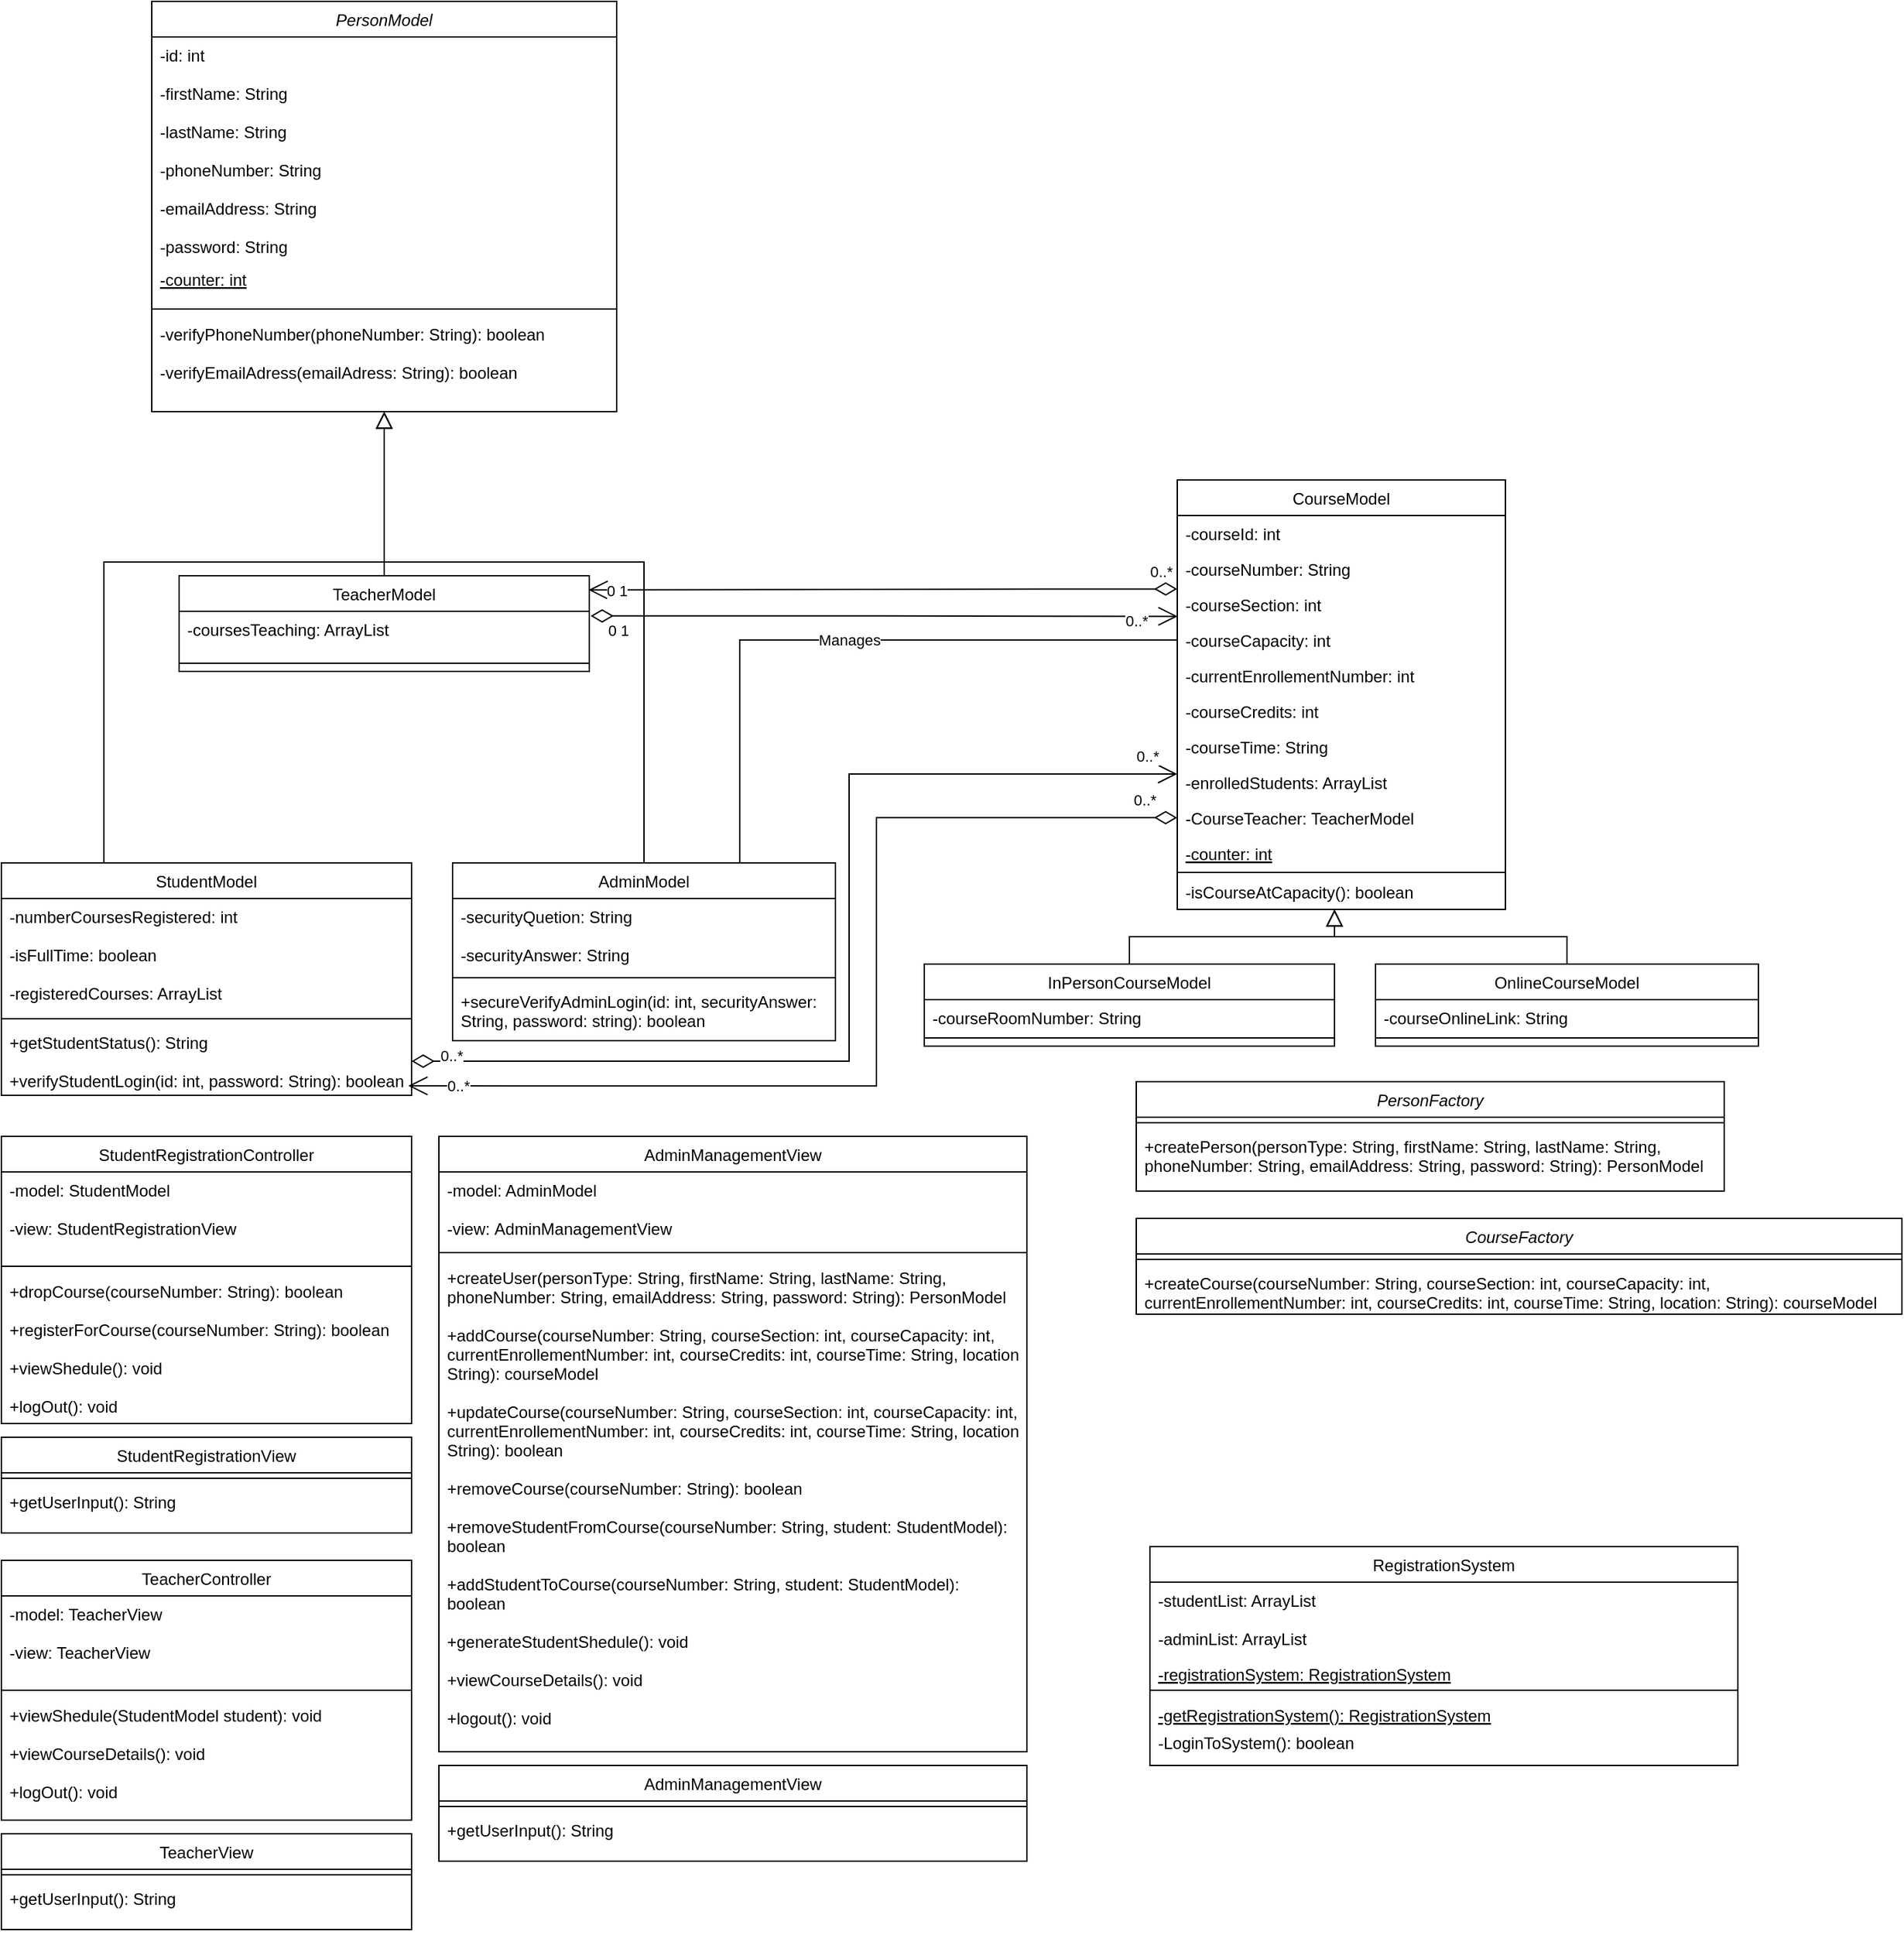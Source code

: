 <mxfile version="24.7.17">
  <diagram name="Page-1" id="AV1rY9RFzfpRp6wR7CDM">
    <mxGraphModel dx="977" dy="1610" grid="1" gridSize="10" guides="1" tooltips="1" connect="1" arrows="1" fold="1" page="1" pageScale="1" pageWidth="850" pageHeight="1100" math="0" shadow="0">
      <root>
        <mxCell id="0" />
        <mxCell id="1" parent="0" />
        <mxCell id="auQ8-V6W8S5OiWIIbXfw-1" value="PersonModel" style="swimlane;fontStyle=2;align=center;verticalAlign=top;childLayout=stackLayout;horizontal=1;startSize=26;horizontalStack=0;resizeParent=1;resizeLast=0;collapsible=1;marginBottom=0;rounded=0;shadow=0;strokeWidth=1;" parent="1" vertex="1">
          <mxGeometry x="110" y="-270" width="340" height="300" as="geometry">
            <mxRectangle x="230" y="140" width="160" height="26" as="alternateBounds" />
          </mxGeometry>
        </mxCell>
        <mxCell id="auQ8-V6W8S5OiWIIbXfw-2" value="-id: int&#xa;&#xa;-firstName: String&#xa;&#xa;-lastName: String&#xa;&#xa;-phoneNumber: String&#xa;&#xa;-emailAddress: String&#xa;&#xa;-password: String" style="text;align=left;verticalAlign=top;spacingLeft=4;spacingRight=4;overflow=hidden;rotatable=0;points=[[0,0.5],[1,0.5]];portConstraint=eastwest;spacingBottom=5;fontStyle=0" parent="auQ8-V6W8S5OiWIIbXfw-1" vertex="1">
          <mxGeometry y="26" width="340" height="164" as="geometry" />
        </mxCell>
        <mxCell id="auQ8-V6W8S5OiWIIbXfw-3" value="-counter: int&#xa;" style="text;align=left;verticalAlign=top;spacingLeft=4;spacingRight=4;overflow=hidden;rotatable=0;points=[[0,0.5],[1,0.5]];portConstraint=eastwest;spacingBottom=5;fontStyle=4" parent="auQ8-V6W8S5OiWIIbXfw-1" vertex="1">
          <mxGeometry y="190" width="340" height="30" as="geometry" />
        </mxCell>
        <mxCell id="auQ8-V6W8S5OiWIIbXfw-4" value="" style="line;html=1;strokeWidth=1;align=left;verticalAlign=middle;spacingTop=-1;spacingLeft=3;spacingRight=3;rotatable=0;labelPosition=right;points=[];portConstraint=eastwest;" parent="auQ8-V6W8S5OiWIIbXfw-1" vertex="1">
          <mxGeometry y="220" width="340" height="10" as="geometry" />
        </mxCell>
        <mxCell id="auQ8-V6W8S5OiWIIbXfw-5" value="-verifyPhoneNumber(phoneNumber: String): boolean&#xa;&#xa;-verifyEmailAdress(emailAdress: String): boolean" style="text;align=left;verticalAlign=top;spacingLeft=4;spacingRight=4;overflow=hidden;rotatable=0;points=[[0,0.5],[1,0.5]];portConstraint=eastwest;spacingBottom=5;fontStyle=0" parent="auQ8-V6W8S5OiWIIbXfw-1" vertex="1">
          <mxGeometry y="230" width="340" height="50" as="geometry" />
        </mxCell>
        <mxCell id="auQ8-V6W8S5OiWIIbXfw-6" value="StudentModel" style="swimlane;fontStyle=0;align=center;verticalAlign=top;childLayout=stackLayout;horizontal=1;startSize=26;horizontalStack=0;resizeParent=1;resizeLast=0;collapsible=1;marginBottom=0;rounded=0;shadow=0;strokeWidth=1;" parent="1" vertex="1">
          <mxGeometry y="360" width="300" height="170" as="geometry">
            <mxRectangle x="130" y="380" width="160" height="26" as="alternateBounds" />
          </mxGeometry>
        </mxCell>
        <mxCell id="auQ8-V6W8S5OiWIIbXfw-7" value="-numberCoursesRegistered: int&#xa;&#xa;-isFullTime: boolean&#xa;&#xa;-registeredCourses: ArrayList" style="text;align=left;verticalAlign=top;spacingLeft=4;spacingRight=4;overflow=hidden;rotatable=0;points=[[0,0.5],[1,0.5]];portConstraint=eastwest;" parent="auQ8-V6W8S5OiWIIbXfw-6" vertex="1">
          <mxGeometry y="26" width="300" height="84" as="geometry" />
        </mxCell>
        <mxCell id="auQ8-V6W8S5OiWIIbXfw-8" value="" style="line;html=1;strokeWidth=1;align=left;verticalAlign=middle;spacingTop=-1;spacingLeft=3;spacingRight=3;rotatable=0;labelPosition=right;points=[];portConstraint=eastwest;" parent="auQ8-V6W8S5OiWIIbXfw-6" vertex="1">
          <mxGeometry y="110" width="300" height="8" as="geometry" />
        </mxCell>
        <mxCell id="auQ8-V6W8S5OiWIIbXfw-9" value="+getStudentStatus(): String&#xa;&#xa;+verifyStudentLogin(id: int, password: String): boolean" style="text;align=left;verticalAlign=top;spacingLeft=4;spacingRight=4;overflow=hidden;rotatable=0;points=[[0,0.5],[1,0.5]];portConstraint=eastwest;fontStyle=0" parent="auQ8-V6W8S5OiWIIbXfw-6" vertex="1">
          <mxGeometry y="118" width="300" height="52" as="geometry" />
        </mxCell>
        <mxCell id="auQ8-V6W8S5OiWIIbXfw-10" value="" style="endArrow=block;endSize=10;endFill=0;shadow=0;strokeWidth=1;rounded=0;curved=0;edgeStyle=elbowEdgeStyle;elbow=vertical;exitX=0.25;exitY=0;exitDx=0;exitDy=0;" parent="1" source="auQ8-V6W8S5OiWIIbXfw-6" target="auQ8-V6W8S5OiWIIbXfw-1" edge="1">
          <mxGeometry width="160" relative="1" as="geometry">
            <mxPoint x="200" y="203" as="sourcePoint" />
            <mxPoint x="200" y="203" as="targetPoint" />
            <Array as="points">
              <mxPoint x="280" y="140" />
            </Array>
          </mxGeometry>
        </mxCell>
        <mxCell id="auQ8-V6W8S5OiWIIbXfw-11" value="AdminModel" style="swimlane;fontStyle=0;align=center;verticalAlign=top;childLayout=stackLayout;horizontal=1;startSize=26;horizontalStack=0;resizeParent=1;resizeLast=0;collapsible=1;marginBottom=0;rounded=0;shadow=0;strokeWidth=1;" parent="1" vertex="1">
          <mxGeometry x="330" y="360" width="280" height="130" as="geometry">
            <mxRectangle x="340" y="380" width="170" height="26" as="alternateBounds" />
          </mxGeometry>
        </mxCell>
        <mxCell id="auQ8-V6W8S5OiWIIbXfw-12" value="-securityQuetion: String&#xa;&#xa;-securityAnswer: String" style="text;align=left;verticalAlign=top;spacingLeft=4;spacingRight=4;overflow=hidden;rotatable=0;points=[[0,0.5],[1,0.5]];portConstraint=eastwest;" parent="auQ8-V6W8S5OiWIIbXfw-11" vertex="1">
          <mxGeometry y="26" width="280" height="54" as="geometry" />
        </mxCell>
        <mxCell id="auQ8-V6W8S5OiWIIbXfw-13" value="" style="line;html=1;strokeWidth=1;align=left;verticalAlign=middle;spacingTop=-1;spacingLeft=3;spacingRight=3;rotatable=0;labelPosition=right;points=[];portConstraint=eastwest;" parent="auQ8-V6W8S5OiWIIbXfw-11" vertex="1">
          <mxGeometry y="80" width="280" height="8" as="geometry" />
        </mxCell>
        <mxCell id="auQ8-V6W8S5OiWIIbXfw-14" value="+secureVerifyAdminLogin(id: int, securityAnswer:&#xa;String, password: string): boolean&#xa;" style="text;align=left;verticalAlign=top;spacingLeft=4;spacingRight=4;overflow=hidden;rotatable=0;points=[[0,0.5],[1,0.5]];portConstraint=eastwest;" parent="auQ8-V6W8S5OiWIIbXfw-11" vertex="1">
          <mxGeometry y="88" width="280" height="42" as="geometry" />
        </mxCell>
        <mxCell id="auQ8-V6W8S5OiWIIbXfw-15" value="" style="endArrow=block;endSize=10;endFill=0;shadow=0;strokeWidth=1;rounded=0;curved=0;edgeStyle=elbowEdgeStyle;elbow=vertical;" parent="1" source="auQ8-V6W8S5OiWIIbXfw-11" target="auQ8-V6W8S5OiWIIbXfw-1" edge="1">
          <mxGeometry width="160" relative="1" as="geometry">
            <mxPoint x="210" y="373" as="sourcePoint" />
            <mxPoint x="310" y="271" as="targetPoint" />
            <Array as="points">
              <mxPoint x="280" y="140" />
            </Array>
          </mxGeometry>
        </mxCell>
        <mxCell id="auQ8-V6W8S5OiWIIbXfw-16" value="CourseModel" style="swimlane;fontStyle=0;align=center;verticalAlign=top;childLayout=stackLayout;horizontal=1;startSize=26;horizontalStack=0;resizeParent=1;resizeLast=0;collapsible=1;marginBottom=0;rounded=0;shadow=0;strokeWidth=1;" parent="1" vertex="1">
          <mxGeometry x="860" y="80" width="240" height="314" as="geometry">
            <mxRectangle x="550" y="140" width="160" height="26" as="alternateBounds" />
          </mxGeometry>
        </mxCell>
        <mxCell id="auQ8-V6W8S5OiWIIbXfw-17" value="-courseId: int" style="text;align=left;verticalAlign=top;spacingLeft=4;spacingRight=4;overflow=hidden;rotatable=0;points=[[0,0.5],[1,0.5]];portConstraint=eastwest;" parent="auQ8-V6W8S5OiWIIbXfw-16" vertex="1">
          <mxGeometry y="26" width="240" height="26" as="geometry" />
        </mxCell>
        <mxCell id="auQ8-V6W8S5OiWIIbXfw-18" value="-courseNumber: String" style="text;align=left;verticalAlign=top;spacingLeft=4;spacingRight=4;overflow=hidden;rotatable=0;points=[[0,0.5],[1,0.5]];portConstraint=eastwest;" parent="auQ8-V6W8S5OiWIIbXfw-16" vertex="1">
          <mxGeometry y="52" width="240" height="26" as="geometry" />
        </mxCell>
        <mxCell id="auQ8-V6W8S5OiWIIbXfw-19" value="-courseSection: int" style="text;align=left;verticalAlign=top;spacingLeft=4;spacingRight=4;overflow=hidden;rotatable=0;points=[[0,0.5],[1,0.5]];portConstraint=eastwest;rounded=0;shadow=0;html=0;" parent="auQ8-V6W8S5OiWIIbXfw-16" vertex="1">
          <mxGeometry y="78" width="240" height="26" as="geometry" />
        </mxCell>
        <mxCell id="auQ8-V6W8S5OiWIIbXfw-20" value="-courseCapacity: int" style="text;align=left;verticalAlign=top;spacingLeft=4;spacingRight=4;overflow=hidden;rotatable=0;points=[[0,0.5],[1,0.5]];portConstraint=eastwest;rounded=0;shadow=0;html=0;" parent="auQ8-V6W8S5OiWIIbXfw-16" vertex="1">
          <mxGeometry y="104" width="240" height="26" as="geometry" />
        </mxCell>
        <mxCell id="auQ8-V6W8S5OiWIIbXfw-21" value="-currentEnrollementNumber: int" style="text;align=left;verticalAlign=top;spacingLeft=4;spacingRight=4;overflow=hidden;rotatable=0;points=[[0,0.5],[1,0.5]];portConstraint=eastwest;rounded=0;shadow=0;html=0;" parent="auQ8-V6W8S5OiWIIbXfw-16" vertex="1">
          <mxGeometry y="130" width="240" height="26" as="geometry" />
        </mxCell>
        <mxCell id="auQ8-V6W8S5OiWIIbXfw-22" value="-courseCredits: int" style="text;align=left;verticalAlign=top;spacingLeft=4;spacingRight=4;overflow=hidden;rotatable=0;points=[[0,0.5],[1,0.5]];portConstraint=eastwest;rounded=0;shadow=0;html=0;" parent="auQ8-V6W8S5OiWIIbXfw-16" vertex="1">
          <mxGeometry y="156" width="240" height="26" as="geometry" />
        </mxCell>
        <mxCell id="auQ8-V6W8S5OiWIIbXfw-23" value="-courseTime: String" style="text;align=left;verticalAlign=top;spacingLeft=4;spacingRight=4;overflow=hidden;rotatable=0;points=[[0,0.5],[1,0.5]];portConstraint=eastwest;rounded=0;shadow=0;html=0;" parent="auQ8-V6W8S5OiWIIbXfw-16" vertex="1">
          <mxGeometry y="182" width="240" height="26" as="geometry" />
        </mxCell>
        <mxCell id="auQ8-V6W8S5OiWIIbXfw-24" value="-enrolledStudents: ArrayList" style="text;align=left;verticalAlign=top;spacingLeft=4;spacingRight=4;overflow=hidden;rotatable=0;points=[[0,0.5],[1,0.5]];portConstraint=eastwest;" parent="auQ8-V6W8S5OiWIIbXfw-16" vertex="1">
          <mxGeometry y="208" width="240" height="26" as="geometry" />
        </mxCell>
        <mxCell id="4PfW6x3Z11H3QNE-zFUK-16" value="-CourseTeacher: TeacherModel" style="text;align=left;verticalAlign=top;spacingLeft=4;spacingRight=4;overflow=hidden;rotatable=0;points=[[0,0.5],[1,0.5]];portConstraint=eastwest;" vertex="1" parent="auQ8-V6W8S5OiWIIbXfw-16">
          <mxGeometry y="234" width="240" height="26" as="geometry" />
        </mxCell>
        <mxCell id="auQ8-V6W8S5OiWIIbXfw-25" value="-counter: int" style="text;align=left;verticalAlign=top;spacingLeft=4;spacingRight=4;overflow=hidden;rotatable=0;points=[[0,0.5],[1,0.5]];portConstraint=eastwest;rounded=0;shadow=0;html=0;fontStyle=4" parent="auQ8-V6W8S5OiWIIbXfw-16" vertex="1">
          <mxGeometry y="260" width="240" height="26" as="geometry" />
        </mxCell>
        <mxCell id="auQ8-V6W8S5OiWIIbXfw-26" value="" style="line;html=1;strokeWidth=1;align=left;verticalAlign=middle;spacingTop=-1;spacingLeft=3;spacingRight=3;rotatable=0;labelPosition=right;points=[];portConstraint=eastwest;" parent="auQ8-V6W8S5OiWIIbXfw-16" vertex="1">
          <mxGeometry y="286" width="240" height="2" as="geometry" />
        </mxCell>
        <mxCell id="auQ8-V6W8S5OiWIIbXfw-27" value="-isCourseAtCapacity(): boolean" style="text;align=left;verticalAlign=top;spacingLeft=4;spacingRight=4;overflow=hidden;rotatable=0;points=[[0,0.5],[1,0.5]];portConstraint=eastwest;" parent="auQ8-V6W8S5OiWIIbXfw-16" vertex="1">
          <mxGeometry y="288" width="240" height="26" as="geometry" />
        </mxCell>
        <mxCell id="auQ8-V6W8S5OiWIIbXfw-28" value="PersonFactory" style="swimlane;fontStyle=2;align=center;verticalAlign=top;childLayout=stackLayout;horizontal=1;startSize=26;horizontalStack=0;resizeParent=1;resizeLast=0;collapsible=1;marginBottom=0;rounded=0;shadow=0;strokeWidth=1;" parent="1" vertex="1">
          <mxGeometry x="830" y="520" width="430" height="80" as="geometry">
            <mxRectangle x="230" y="140" width="160" height="26" as="alternateBounds" />
          </mxGeometry>
        </mxCell>
        <mxCell id="auQ8-V6W8S5OiWIIbXfw-29" value="" style="line;html=1;strokeWidth=1;align=left;verticalAlign=middle;spacingTop=-1;spacingLeft=3;spacingRight=3;rotatable=0;labelPosition=right;points=[];portConstraint=eastwest;" parent="auQ8-V6W8S5OiWIIbXfw-28" vertex="1">
          <mxGeometry y="26" width="430" height="8" as="geometry" />
        </mxCell>
        <mxCell id="auQ8-V6W8S5OiWIIbXfw-30" value="+createPerson(personType: String, firstName: String, lastName: String, &#xa;phoneNumber: String, emailAddress: String, password: String): PersonModel" style="text;align=left;verticalAlign=top;spacingLeft=4;spacingRight=4;overflow=hidden;rotatable=0;points=[[0,0.5],[1,0.5]];portConstraint=eastwest;" parent="auQ8-V6W8S5OiWIIbXfw-28" vertex="1">
          <mxGeometry y="34" width="430" height="46" as="geometry" />
        </mxCell>
        <mxCell id="auQ8-V6W8S5OiWIIbXfw-31" value="CourseFactory" style="swimlane;fontStyle=2;align=center;verticalAlign=top;childLayout=stackLayout;horizontal=1;startSize=26;horizontalStack=0;resizeParent=1;resizeLast=0;collapsible=1;marginBottom=0;rounded=0;shadow=0;strokeWidth=1;" parent="1" vertex="1">
          <mxGeometry x="830" y="620" width="560" height="70" as="geometry">
            <mxRectangle x="230" y="140" width="160" height="26" as="alternateBounds" />
          </mxGeometry>
        </mxCell>
        <mxCell id="auQ8-V6W8S5OiWIIbXfw-32" value="" style="line;html=1;strokeWidth=1;align=left;verticalAlign=middle;spacingTop=-1;spacingLeft=3;spacingRight=3;rotatable=0;labelPosition=right;points=[];portConstraint=eastwest;" parent="auQ8-V6W8S5OiWIIbXfw-31" vertex="1">
          <mxGeometry y="26" width="560" height="8" as="geometry" />
        </mxCell>
        <mxCell id="auQ8-V6W8S5OiWIIbXfw-33" value="+createCourse(courseNumber: String, courseSection: int, courseCapacity: int, &#xa;currentEnrollementNumber: int, courseCredits: int, courseTime: String, location: String): courseModel" style="text;align=left;verticalAlign=top;spacingLeft=4;spacingRight=4;overflow=hidden;rotatable=0;points=[[0,0.5],[1,0.5]];portConstraint=eastwest;" parent="auQ8-V6W8S5OiWIIbXfw-31" vertex="1">
          <mxGeometry y="34" width="560" height="36" as="geometry" />
        </mxCell>
        <mxCell id="auQ8-V6W8S5OiWIIbXfw-34" value="InPersonCourseModel" style="swimlane;fontStyle=0;align=center;verticalAlign=top;childLayout=stackLayout;horizontal=1;startSize=26;horizontalStack=0;resizeParent=1;resizeLast=0;collapsible=1;marginBottom=0;rounded=0;shadow=0;strokeWidth=1;" parent="1" vertex="1">
          <mxGeometry x="675" y="434" width="300" height="60" as="geometry">
            <mxRectangle x="130" y="380" width="160" height="26" as="alternateBounds" />
          </mxGeometry>
        </mxCell>
        <mxCell id="auQ8-V6W8S5OiWIIbXfw-35" value="-courseRoomNumber: String&#xa;" style="text;align=left;verticalAlign=top;spacingLeft=4;spacingRight=4;overflow=hidden;rotatable=0;points=[[0,0.5],[1,0.5]];portConstraint=eastwest;" parent="auQ8-V6W8S5OiWIIbXfw-34" vertex="1">
          <mxGeometry y="26" width="300" height="24" as="geometry" />
        </mxCell>
        <mxCell id="auQ8-V6W8S5OiWIIbXfw-36" value="" style="line;html=1;strokeWidth=1;align=left;verticalAlign=middle;spacingTop=-1;spacingLeft=3;spacingRight=3;rotatable=0;labelPosition=right;points=[];portConstraint=eastwest;" parent="auQ8-V6W8S5OiWIIbXfw-34" vertex="1">
          <mxGeometry y="50" width="300" height="8" as="geometry" />
        </mxCell>
        <mxCell id="auQ8-V6W8S5OiWIIbXfw-37" value="" style="endArrow=block;endSize=10;endFill=0;shadow=0;strokeWidth=1;rounded=0;curved=0;edgeStyle=elbowEdgeStyle;elbow=vertical;" parent="1" source="auQ8-V6W8S5OiWIIbXfw-34" edge="1">
          <mxGeometry width="160" relative="1" as="geometry">
            <mxPoint x="875" y="277" as="sourcePoint" />
            <mxPoint x="975" y="394" as="targetPoint" />
          </mxGeometry>
        </mxCell>
        <mxCell id="auQ8-V6W8S5OiWIIbXfw-38" value="OnlineCourseModel" style="swimlane;fontStyle=0;align=center;verticalAlign=top;childLayout=stackLayout;horizontal=1;startSize=26;horizontalStack=0;resizeParent=1;resizeLast=0;collapsible=1;marginBottom=0;rounded=0;shadow=0;strokeWidth=1;" parent="1" vertex="1">
          <mxGeometry x="1005" y="434" width="280" height="60" as="geometry">
            <mxRectangle x="340" y="380" width="170" height="26" as="alternateBounds" />
          </mxGeometry>
        </mxCell>
        <mxCell id="auQ8-V6W8S5OiWIIbXfw-39" value="-courseOnlineLink: String&#xa;" style="text;align=left;verticalAlign=top;spacingLeft=4;spacingRight=4;overflow=hidden;rotatable=0;points=[[0,0.5],[1,0.5]];portConstraint=eastwest;" parent="auQ8-V6W8S5OiWIIbXfw-38" vertex="1">
          <mxGeometry y="26" width="280" height="24" as="geometry" />
        </mxCell>
        <mxCell id="auQ8-V6W8S5OiWIIbXfw-40" value="" style="line;html=1;strokeWidth=1;align=left;verticalAlign=middle;spacingTop=-1;spacingLeft=3;spacingRight=3;rotatable=0;labelPosition=right;points=[];portConstraint=eastwest;" parent="auQ8-V6W8S5OiWIIbXfw-38" vertex="1">
          <mxGeometry y="50" width="280" height="8" as="geometry" />
        </mxCell>
        <mxCell id="auQ8-V6W8S5OiWIIbXfw-41" value="&#xa;" style="text;align=left;verticalAlign=top;spacingLeft=4;spacingRight=4;overflow=hidden;rotatable=0;points=[[0,0.5],[1,0.5]];portConstraint=eastwest;" parent="auQ8-V6W8S5OiWIIbXfw-38" vertex="1">
          <mxGeometry y="58" width="280" height="2" as="geometry" />
        </mxCell>
        <mxCell id="auQ8-V6W8S5OiWIIbXfw-42" value="" style="endArrow=block;endSize=10;endFill=0;shadow=0;strokeWidth=1;rounded=0;curved=0;edgeStyle=elbowEdgeStyle;elbow=vertical;" parent="1" source="auQ8-V6W8S5OiWIIbXfw-38" edge="1">
          <mxGeometry width="160" relative="1" as="geometry">
            <mxPoint x="885" y="447" as="sourcePoint" />
            <mxPoint x="975" y="394" as="targetPoint" />
          </mxGeometry>
        </mxCell>
        <mxCell id="auQ8-V6W8S5OiWIIbXfw-43" value="" style="endArrow=none;html=1;edgeStyle=orthogonalEdgeStyle;rounded=0;entryX=0;entryY=0.5;entryDx=0;entryDy=0;exitX=0.75;exitY=0;exitDx=0;exitDy=0;" parent="1" source="auQ8-V6W8S5OiWIIbXfw-11" target="auQ8-V6W8S5OiWIIbXfw-20" edge="1">
          <mxGeometry relative="1" as="geometry">
            <mxPoint x="610" y="370" as="sourcePoint" />
            <mxPoint x="770" y="370" as="targetPoint" />
          </mxGeometry>
        </mxCell>
        <mxCell id="auQ8-V6W8S5OiWIIbXfw-44" value="Manages" style="edgeLabel;html=1;align=center;verticalAlign=middle;resizable=0;points=[];" parent="auQ8-V6W8S5OiWIIbXfw-43" vertex="1" connectable="0">
          <mxGeometry x="0.075" relative="1" as="geometry">
            <mxPoint x="-17" as="offset" />
          </mxGeometry>
        </mxCell>
        <mxCell id="auQ8-V6W8S5OiWIIbXfw-45" value="StudentRegistrationView" style="swimlane;fontStyle=0;align=center;verticalAlign=top;childLayout=stackLayout;horizontal=1;startSize=26;horizontalStack=0;resizeParent=1;resizeLast=0;collapsible=1;marginBottom=0;rounded=0;shadow=0;strokeWidth=1;" parent="1" vertex="1">
          <mxGeometry y="780" width="300" height="70" as="geometry">
            <mxRectangle x="130" y="380" width="160" height="26" as="alternateBounds" />
          </mxGeometry>
        </mxCell>
        <mxCell id="auQ8-V6W8S5OiWIIbXfw-46" value="" style="line;html=1;strokeWidth=1;align=left;verticalAlign=middle;spacingTop=-1;spacingLeft=3;spacingRight=3;rotatable=0;labelPosition=right;points=[];portConstraint=eastwest;" parent="auQ8-V6W8S5OiWIIbXfw-45" vertex="1">
          <mxGeometry y="26" width="300" height="8" as="geometry" />
        </mxCell>
        <mxCell id="auQ8-V6W8S5OiWIIbXfw-47" value="+getUserInput(): String" style="text;align=left;verticalAlign=top;spacingLeft=4;spacingRight=4;overflow=hidden;rotatable=0;points=[[0,0.5],[1,0.5]];portConstraint=eastwest;fontStyle=0" parent="auQ8-V6W8S5OiWIIbXfw-45" vertex="1">
          <mxGeometry y="34" width="300" height="36" as="geometry" />
        </mxCell>
        <mxCell id="auQ8-V6W8S5OiWIIbXfw-48" value="StudentRegistrationController" style="swimlane;fontStyle=0;align=center;verticalAlign=top;childLayout=stackLayout;horizontal=1;startSize=26;horizontalStack=0;resizeParent=1;resizeLast=0;collapsible=1;marginBottom=0;rounded=0;shadow=0;strokeWidth=1;" parent="1" vertex="1">
          <mxGeometry y="560" width="300" height="210" as="geometry">
            <mxRectangle x="130" y="380" width="160" height="26" as="alternateBounds" />
          </mxGeometry>
        </mxCell>
        <mxCell id="auQ8-V6W8S5OiWIIbXfw-49" value="-model: StudentModel&#xa;&#xa;-view: StudentRegistrationView" style="text;align=left;verticalAlign=top;spacingLeft=4;spacingRight=4;overflow=hidden;rotatable=0;points=[[0,0.5],[1,0.5]];portConstraint=eastwest;fontStyle=0" parent="auQ8-V6W8S5OiWIIbXfw-48" vertex="1">
          <mxGeometry y="26" width="300" height="64" as="geometry" />
        </mxCell>
        <mxCell id="auQ8-V6W8S5OiWIIbXfw-50" value="" style="line;html=1;strokeWidth=1;align=left;verticalAlign=middle;spacingTop=-1;spacingLeft=3;spacingRight=3;rotatable=0;labelPosition=right;points=[];portConstraint=eastwest;" parent="auQ8-V6W8S5OiWIIbXfw-48" vertex="1">
          <mxGeometry y="90" width="300" height="10" as="geometry" />
        </mxCell>
        <mxCell id="auQ8-V6W8S5OiWIIbXfw-51" value="+dropCourse(courseNumber: String): boolean&#xa;&#xa;+registerForCourse(courseNumber: String): boolean&#xa;&#xa;+viewShedule(): void&#xa;&#xa;+logOut(): void" style="text;align=left;verticalAlign=top;spacingLeft=4;spacingRight=4;overflow=hidden;rotatable=0;points=[[0,0.5],[1,0.5]];portConstraint=eastwest;fontStyle=0" parent="auQ8-V6W8S5OiWIIbXfw-48" vertex="1">
          <mxGeometry y="100" width="300" height="110" as="geometry" />
        </mxCell>
        <mxCell id="auQ8-V6W8S5OiWIIbXfw-52" value="AdminManagementView" style="swimlane;fontStyle=0;align=center;verticalAlign=top;childLayout=stackLayout;horizontal=1;startSize=26;horizontalStack=0;resizeParent=1;resizeLast=0;collapsible=1;marginBottom=0;rounded=0;shadow=0;strokeWidth=1;" parent="1" vertex="1">
          <mxGeometry x="320" y="1020" width="430" height="70" as="geometry">
            <mxRectangle x="130" y="380" width="160" height="26" as="alternateBounds" />
          </mxGeometry>
        </mxCell>
        <mxCell id="auQ8-V6W8S5OiWIIbXfw-53" value="" style="line;html=1;strokeWidth=1;align=left;verticalAlign=middle;spacingTop=-1;spacingLeft=3;spacingRight=3;rotatable=0;labelPosition=right;points=[];portConstraint=eastwest;" parent="auQ8-V6W8S5OiWIIbXfw-52" vertex="1">
          <mxGeometry y="26" width="430" height="8" as="geometry" />
        </mxCell>
        <mxCell id="auQ8-V6W8S5OiWIIbXfw-54" value="+getUserInput(): String" style="text;align=left;verticalAlign=top;spacingLeft=4;spacingRight=4;overflow=hidden;rotatable=0;points=[[0,0.5],[1,0.5]];portConstraint=eastwest;fontStyle=0" parent="auQ8-V6W8S5OiWIIbXfw-52" vertex="1">
          <mxGeometry y="34" width="430" height="36" as="geometry" />
        </mxCell>
        <mxCell id="auQ8-V6W8S5OiWIIbXfw-55" value="AdminManagementView" style="swimlane;fontStyle=0;align=center;verticalAlign=top;childLayout=stackLayout;horizontal=1;startSize=26;horizontalStack=0;resizeParent=1;resizeLast=0;collapsible=1;marginBottom=0;rounded=0;shadow=0;strokeWidth=1;" parent="1" vertex="1">
          <mxGeometry x="320" y="560" width="430" height="450" as="geometry">
            <mxRectangle x="130" y="380" width="160" height="26" as="alternateBounds" />
          </mxGeometry>
        </mxCell>
        <mxCell id="auQ8-V6W8S5OiWIIbXfw-56" value="-model: AdminModel&#xa;&#xa;-view: AdminManagementView" style="text;align=left;verticalAlign=top;spacingLeft=4;spacingRight=4;overflow=hidden;rotatable=0;points=[[0,0.5],[1,0.5]];portConstraint=eastwest;fontStyle=0" parent="auQ8-V6W8S5OiWIIbXfw-55" vertex="1">
          <mxGeometry y="26" width="430" height="54" as="geometry" />
        </mxCell>
        <mxCell id="auQ8-V6W8S5OiWIIbXfw-57" value="" style="line;html=1;strokeWidth=1;align=left;verticalAlign=middle;spacingTop=-1;spacingLeft=3;spacingRight=3;rotatable=0;labelPosition=right;points=[];portConstraint=eastwest;" parent="auQ8-V6W8S5OiWIIbXfw-55" vertex="1">
          <mxGeometry y="80" width="430" height="10" as="geometry" />
        </mxCell>
        <mxCell id="auQ8-V6W8S5OiWIIbXfw-58" value="+createUser(personType: String, firstName: String, lastName: String, &#xa;phoneNumber: String, emailAddress: String, password: String): PersonModel&#xa;&#xa;+addCourse(courseNumber: String, courseSection: int, courseCapacity: int, &#xa;currentEnrollementNumber: int, courseCredits: int, courseTime: String, location: &#xa;String): courseModel&#xa;&#xa;+updateCourse(courseNumber: String, courseSection: int, courseCapacity: int, &#xa;currentEnrollementNumber: int, courseCredits: int, courseTime: String, location: &#xa;String): boolean&#xa;&#xa;+removeCourse(courseNumber: String): boolean&#xa;&#xa;+removeStudentFromCourse(courseNumber: String, student: StudentModel): &#xa;boolean&#xa;&#xa;+addStudentToCourse(courseNumber: String, student: StudentModel): &#xa;boolean&#xa;&#xa;+generateStudentShedule(): void&#xa;&#xa;+viewCourseDetails(): void&#xa;&#xa;+logout(): void&#xa;&#xa;" style="text;align=left;verticalAlign=top;spacingLeft=4;spacingRight=4;overflow=hidden;rotatable=0;points=[[0,0.5],[1,0.5]];portConstraint=eastwest;fontStyle=0" parent="auQ8-V6W8S5OiWIIbXfw-55" vertex="1">
          <mxGeometry y="90" width="430" height="360" as="geometry" />
        </mxCell>
        <mxCell id="auQ8-V6W8S5OiWIIbXfw-59" value="&lt;span style=&quot;color: rgba(0, 0, 0, 0); font-family: monospace; font-size: 0px; background-color: rgb(251, 251, 251);&quot;&gt;%3CmxGraphModel%3E%3Croot%3E%3CmxCell%20id%3D%220%22%2F%3E%3CmxCell%20id%3D%221%22%20parent%3D%220%22%2F%3E%3CmxCell%20id%3D%222%22%20value%3D%220..*%22%20style%3D%22edgeLabel%3Bhtml%3D1%3Balign%3Dcenter%3BverticalAlign%3Dmiddle%3Bresizable%3D0%3Bpoints%3D%5B%5D%3B%22%20vertex%3D%221%22%20connectable%3D%220%22%20parent%3D%221%22%3E%3CmxGeometry%20x%3D%22827.259%22%20y%3D%22260%22%20as%3D%22geometry%22%2F%3E%3C%2FmxCell%3E%3C%2Froot%3E%3C%2FmxGraphModel%3E&lt;/span&gt;" style="endArrow=open;html=1;endSize=12;startArrow=diamondThin;startSize=14;startFill=0;edgeStyle=orthogonalEdgeStyle;align=left;verticalAlign=bottom;rounded=0;" parent="1" edge="1">
          <mxGeometry x="-1" y="3" relative="1" as="geometry">
            <mxPoint x="300" y="505" as="sourcePoint" />
            <mxPoint x="860" y="295" as="targetPoint" />
            <Array as="points">
              <mxPoint x="620" y="505" />
              <mxPoint x="620" y="295" />
              <mxPoint x="860" y="295" />
            </Array>
          </mxGeometry>
        </mxCell>
        <mxCell id="auQ8-V6W8S5OiWIIbXfw-60" value="0..*" style="edgeLabel;html=1;align=center;verticalAlign=middle;resizable=0;points=[];" parent="auQ8-V6W8S5OiWIIbXfw-59" vertex="1" connectable="0">
          <mxGeometry x="0.947" relative="1" as="geometry">
            <mxPoint x="-2" y="-13" as="offset" />
          </mxGeometry>
        </mxCell>
        <mxCell id="auQ8-V6W8S5OiWIIbXfw-61" value="0..*" style="edgeLabel;html=1;align=center;verticalAlign=middle;resizable=0;points=[];" parent="auQ8-V6W8S5OiWIIbXfw-59" vertex="1" connectable="0">
          <mxGeometry x="-0.926" y="4" relative="1" as="geometry">
            <mxPoint as="offset" />
          </mxGeometry>
        </mxCell>
        <mxCell id="auQ8-V6W8S5OiWIIbXfw-62" value="" style="endArrow=open;html=1;endSize=12;startArrow=diamondThin;startSize=14;startFill=0;edgeStyle=orthogonalEdgeStyle;align=left;verticalAlign=bottom;rounded=0;entryX=0.992;entryY=0.733;entryDx=0;entryDy=0;entryPerimeter=0;" parent="1" edge="1">
          <mxGeometry x="-1" y="3" relative="1" as="geometry">
            <mxPoint x="860" y="326.94" as="sourcePoint" />
            <mxPoint x="297.6" y="523.056" as="targetPoint" />
            <Array as="points">
              <mxPoint x="860" y="326.94" />
              <mxPoint x="640" y="326.94" />
              <mxPoint x="640" y="522.94" />
            </Array>
          </mxGeometry>
        </mxCell>
        <mxCell id="auQ8-V6W8S5OiWIIbXfw-63" value="0..*" style="edgeLabel;html=1;align=center;verticalAlign=middle;resizable=0;points=[];" parent="auQ8-V6W8S5OiWIIbXfw-62" vertex="1" connectable="0">
          <mxGeometry x="-0.932" y="-3" relative="1" as="geometry">
            <mxPoint x="2" y="-10" as="offset" />
          </mxGeometry>
        </mxCell>
        <mxCell id="auQ8-V6W8S5OiWIIbXfw-64" value="0..*" style="edgeLabel;html=1;align=center;verticalAlign=middle;resizable=0;points=[];" parent="auQ8-V6W8S5OiWIIbXfw-62" vertex="1" connectable="0">
          <mxGeometry x="0.905" relative="1" as="geometry">
            <mxPoint as="offset" />
          </mxGeometry>
        </mxCell>
        <mxCell id="auQ8-V6W8S5OiWIIbXfw-65" value="RegistrationSystem" style="swimlane;fontStyle=0;align=center;verticalAlign=top;childLayout=stackLayout;horizontal=1;startSize=26;horizontalStack=0;resizeParent=1;resizeLast=0;collapsible=1;marginBottom=0;rounded=0;shadow=0;strokeWidth=1;" parent="1" vertex="1">
          <mxGeometry x="840" y="860" width="430" height="160" as="geometry">
            <mxRectangle x="130" y="380" width="160" height="26" as="alternateBounds" />
          </mxGeometry>
        </mxCell>
        <mxCell id="auQ8-V6W8S5OiWIIbXfw-66" value="-studentList: ArrayList&#xa;&#xa;-adminList: ArrayList" style="text;align=left;verticalAlign=top;spacingLeft=4;spacingRight=4;overflow=hidden;rotatable=0;points=[[0,0.5],[1,0.5]];portConstraint=eastwest;fontStyle=0" parent="auQ8-V6W8S5OiWIIbXfw-65" vertex="1">
          <mxGeometry y="26" width="430" height="54" as="geometry" />
        </mxCell>
        <mxCell id="auQ8-V6W8S5OiWIIbXfw-67" value="-registrationSystem: RegistrationSystem" style="text;align=left;verticalAlign=top;spacingLeft=4;spacingRight=4;overflow=hidden;rotatable=0;points=[[0,0.5],[1,0.5]];portConstraint=eastwest;fontStyle=4" parent="auQ8-V6W8S5OiWIIbXfw-65" vertex="1">
          <mxGeometry y="80" width="430" height="20" as="geometry" />
        </mxCell>
        <mxCell id="auQ8-V6W8S5OiWIIbXfw-68" value="" style="line;html=1;strokeWidth=1;align=left;verticalAlign=middle;spacingTop=-1;spacingLeft=3;spacingRight=3;rotatable=0;labelPosition=right;points=[];portConstraint=eastwest;" parent="auQ8-V6W8S5OiWIIbXfw-65" vertex="1">
          <mxGeometry y="100" width="430" height="10" as="geometry" />
        </mxCell>
        <mxCell id="auQ8-V6W8S5OiWIIbXfw-69" value="-getRegistrationSystem(): RegistrationSystem" style="text;align=left;verticalAlign=top;spacingLeft=4;spacingRight=4;overflow=hidden;rotatable=0;points=[[0,0.5],[1,0.5]];portConstraint=eastwest;fontStyle=4" parent="auQ8-V6W8S5OiWIIbXfw-65" vertex="1">
          <mxGeometry y="110" width="430" height="20" as="geometry" />
        </mxCell>
        <mxCell id="auQ8-V6W8S5OiWIIbXfw-70" value="-LoginToSystem(): boolean" style="text;align=left;verticalAlign=top;spacingLeft=4;spacingRight=4;overflow=hidden;rotatable=0;points=[[0,0.5],[1,0.5]];portConstraint=eastwest;fontStyle=0" parent="auQ8-V6W8S5OiWIIbXfw-65" vertex="1">
          <mxGeometry y="130" width="430" height="30" as="geometry" />
        </mxCell>
        <mxCell id="4PfW6x3Z11H3QNE-zFUK-1" value="TeacherModel" style="swimlane;fontStyle=0;align=center;verticalAlign=top;childLayout=stackLayout;horizontal=1;startSize=26;horizontalStack=0;resizeParent=1;resizeLast=0;collapsible=1;marginBottom=0;rounded=0;shadow=0;strokeWidth=1;" vertex="1" parent="1">
          <mxGeometry x="130" y="150" width="300" height="70" as="geometry">
            <mxRectangle x="130" y="380" width="160" height="26" as="alternateBounds" />
          </mxGeometry>
        </mxCell>
        <mxCell id="4PfW6x3Z11H3QNE-zFUK-2" value="-coursesTeaching: ArrayList&#xa;" style="text;align=left;verticalAlign=top;spacingLeft=4;spacingRight=4;overflow=hidden;rotatable=0;points=[[0,0.5],[1,0.5]];portConstraint=eastwest;" vertex="1" parent="4PfW6x3Z11H3QNE-zFUK-1">
          <mxGeometry y="26" width="300" height="34" as="geometry" />
        </mxCell>
        <mxCell id="4PfW6x3Z11H3QNE-zFUK-3" value="" style="line;html=1;strokeWidth=1;align=left;verticalAlign=middle;spacingTop=-1;spacingLeft=3;spacingRight=3;rotatable=0;labelPosition=right;points=[];portConstraint=eastwest;" vertex="1" parent="4PfW6x3Z11H3QNE-zFUK-1">
          <mxGeometry y="60" width="300" height="8" as="geometry" />
        </mxCell>
        <mxCell id="4PfW6x3Z11H3QNE-zFUK-5" value="" style="endArrow=none;html=1;rounded=0;exitX=0.5;exitY=0;exitDx=0;exitDy=0;" edge="1" parent="1" source="4PfW6x3Z11H3QNE-zFUK-1">
          <mxGeometry width="50" height="50" relative="1" as="geometry">
            <mxPoint x="460" y="280" as="sourcePoint" />
            <mxPoint x="280" y="80" as="targetPoint" />
          </mxGeometry>
        </mxCell>
        <mxCell id="4PfW6x3Z11H3QNE-zFUK-13" value="" style="endArrow=open;html=1;endSize=12;startArrow=diamondThin;startSize=14;startFill=0;edgeStyle=orthogonalEdgeStyle;align=left;verticalAlign=bottom;rounded=0;entryX=0.998;entryY=0.149;entryDx=0;entryDy=0;entryPerimeter=0;exitX=0;exitY=0.065;exitDx=0;exitDy=0;exitPerimeter=0;" edge="1" parent="1" source="auQ8-V6W8S5OiWIIbXfw-19" target="4PfW6x3Z11H3QNE-zFUK-1">
          <mxGeometry x="-1" y="3" relative="1" as="geometry">
            <mxPoint x="850" y="160" as="sourcePoint" />
            <mxPoint x="434" y="191" as="targetPoint" />
            <Array as="points">
              <mxPoint x="790" y="160" />
            </Array>
          </mxGeometry>
        </mxCell>
        <mxCell id="4PfW6x3Z11H3QNE-zFUK-14" value="0..*" style="edgeLabel;html=1;align=center;verticalAlign=middle;resizable=0;points=[];" vertex="1" connectable="0" parent="4PfW6x3Z11H3QNE-zFUK-13">
          <mxGeometry x="-0.932" y="-3" relative="1" as="geometry">
            <mxPoint x="2" y="-10" as="offset" />
          </mxGeometry>
        </mxCell>
        <mxCell id="4PfW6x3Z11H3QNE-zFUK-15" value="0 1" style="edgeLabel;html=1;align=center;verticalAlign=middle;resizable=0;points=[];" vertex="1" connectable="0" parent="4PfW6x3Z11H3QNE-zFUK-13">
          <mxGeometry x="0.905" relative="1" as="geometry">
            <mxPoint as="offset" />
          </mxGeometry>
        </mxCell>
        <mxCell id="4PfW6x3Z11H3QNE-zFUK-17" value="&lt;span style=&quot;color: rgba(0, 0, 0, 0); font-family: monospace; font-size: 0px; background-color: rgb(251, 251, 251);&quot;&gt;%3CmxGraphModel%3E%3Croot%3E%3CmxCell%20id%3D%220%22%2F%3E%3CmxCell%20id%3D%221%22%20parent%3D%220%22%2F%3E%3CmxCell%20id%3D%222%22%20value%3D%220..*%22%20style%3D%22edgeLabel%3Bhtml%3D1%3Balign%3Dcenter%3BverticalAlign%3Dmiddle%3Bresizable%3D0%3Bpoints%3D%5B%5D%3B%22%20vertex%3D%221%22%20connectable%3D%220%22%20parent%3D%221%22%3E%3CmxGeometry%20x%3D%22827.259%22%20y%3D%22260%22%20as%3D%22geometry%22%2F%3E%3C%2FmxCell%3E%3C%2Froot%3E%3C%2FmxGraphModel%3E&lt;/span&gt;" style="endArrow=open;html=1;endSize=12;startArrow=diamondThin;startSize=14;startFill=0;edgeStyle=orthogonalEdgeStyle;align=left;verticalAlign=bottom;rounded=0;exitX=1.003;exitY=0.101;exitDx=0;exitDy=0;exitPerimeter=0;entryX=0.001;entryY=0.836;entryDx=0;entryDy=0;entryPerimeter=0;" edge="1" parent="1" source="4PfW6x3Z11H3QNE-zFUK-2" target="auQ8-V6W8S5OiWIIbXfw-19">
          <mxGeometry x="-1" y="3" relative="1" as="geometry">
            <mxPoint x="460" y="177" as="sourcePoint" />
            <mxPoint x="860" y="177" as="targetPoint" />
            <Array as="points">
              <mxPoint x="645" y="179" />
            </Array>
          </mxGeometry>
        </mxCell>
        <mxCell id="4PfW6x3Z11H3QNE-zFUK-18" value="0..*" style="edgeLabel;html=1;align=center;verticalAlign=middle;resizable=0;points=[];" vertex="1" connectable="0" parent="4PfW6x3Z11H3QNE-zFUK-17">
          <mxGeometry x="0.947" relative="1" as="geometry">
            <mxPoint x="-19" y="3" as="offset" />
          </mxGeometry>
        </mxCell>
        <mxCell id="4PfW6x3Z11H3QNE-zFUK-19" value="0 1" style="edgeLabel;html=1;align=center;verticalAlign=middle;resizable=0;points=[];" vertex="1" connectable="0" parent="4PfW6x3Z11H3QNE-zFUK-17">
          <mxGeometry x="-0.926" y="4" relative="1" as="geometry">
            <mxPoint x="4" y="14" as="offset" />
          </mxGeometry>
        </mxCell>
        <mxCell id="4PfW6x3Z11H3QNE-zFUK-23" value="TeacherView" style="swimlane;fontStyle=0;align=center;verticalAlign=top;childLayout=stackLayout;horizontal=1;startSize=26;horizontalStack=0;resizeParent=1;resizeLast=0;collapsible=1;marginBottom=0;rounded=0;shadow=0;strokeWidth=1;" vertex="1" parent="1">
          <mxGeometry y="1070" width="300" height="70" as="geometry">
            <mxRectangle x="130" y="380" width="160" height="26" as="alternateBounds" />
          </mxGeometry>
        </mxCell>
        <mxCell id="4PfW6x3Z11H3QNE-zFUK-24" value="" style="line;html=1;strokeWidth=1;align=left;verticalAlign=middle;spacingTop=-1;spacingLeft=3;spacingRight=3;rotatable=0;labelPosition=right;points=[];portConstraint=eastwest;" vertex="1" parent="4PfW6x3Z11H3QNE-zFUK-23">
          <mxGeometry y="26" width="300" height="8" as="geometry" />
        </mxCell>
        <mxCell id="4PfW6x3Z11H3QNE-zFUK-25" value="+getUserInput(): String" style="text;align=left;verticalAlign=top;spacingLeft=4;spacingRight=4;overflow=hidden;rotatable=0;points=[[0,0.5],[1,0.5]];portConstraint=eastwest;fontStyle=0" vertex="1" parent="4PfW6x3Z11H3QNE-zFUK-23">
          <mxGeometry y="34" width="300" height="36" as="geometry" />
        </mxCell>
        <mxCell id="4PfW6x3Z11H3QNE-zFUK-26" value="TeacherController" style="swimlane;fontStyle=0;align=center;verticalAlign=top;childLayout=stackLayout;horizontal=1;startSize=26;horizontalStack=0;resizeParent=1;resizeLast=0;collapsible=1;marginBottom=0;rounded=0;shadow=0;strokeWidth=1;" vertex="1" parent="1">
          <mxGeometry y="870" width="300" height="190" as="geometry">
            <mxRectangle x="130" y="380" width="160" height="26" as="alternateBounds" />
          </mxGeometry>
        </mxCell>
        <mxCell id="4PfW6x3Z11H3QNE-zFUK-27" value="-model: TeacherView&#xa;&#xa;-view: TeacherView" style="text;align=left;verticalAlign=top;spacingLeft=4;spacingRight=4;overflow=hidden;rotatable=0;points=[[0,0.5],[1,0.5]];portConstraint=eastwest;fontStyle=0" vertex="1" parent="4PfW6x3Z11H3QNE-zFUK-26">
          <mxGeometry y="26" width="300" height="64" as="geometry" />
        </mxCell>
        <mxCell id="4PfW6x3Z11H3QNE-zFUK-28" value="" style="line;html=1;strokeWidth=1;align=left;verticalAlign=middle;spacingTop=-1;spacingLeft=3;spacingRight=3;rotatable=0;labelPosition=right;points=[];portConstraint=eastwest;" vertex="1" parent="4PfW6x3Z11H3QNE-zFUK-26">
          <mxGeometry y="90" width="300" height="10" as="geometry" />
        </mxCell>
        <mxCell id="4PfW6x3Z11H3QNE-zFUK-29" value="+viewShedule(StudentModel student): void&#xa;&#xa;+viewCourseDetails(): void&#xa;&#xa;+logOut(): void" style="text;align=left;verticalAlign=top;spacingLeft=4;spacingRight=4;overflow=hidden;rotatable=0;points=[[0,0.5],[1,0.5]];portConstraint=eastwest;fontStyle=0" vertex="1" parent="4PfW6x3Z11H3QNE-zFUK-26">
          <mxGeometry y="100" width="300" height="90" as="geometry" />
        </mxCell>
      </root>
    </mxGraphModel>
  </diagram>
</mxfile>
